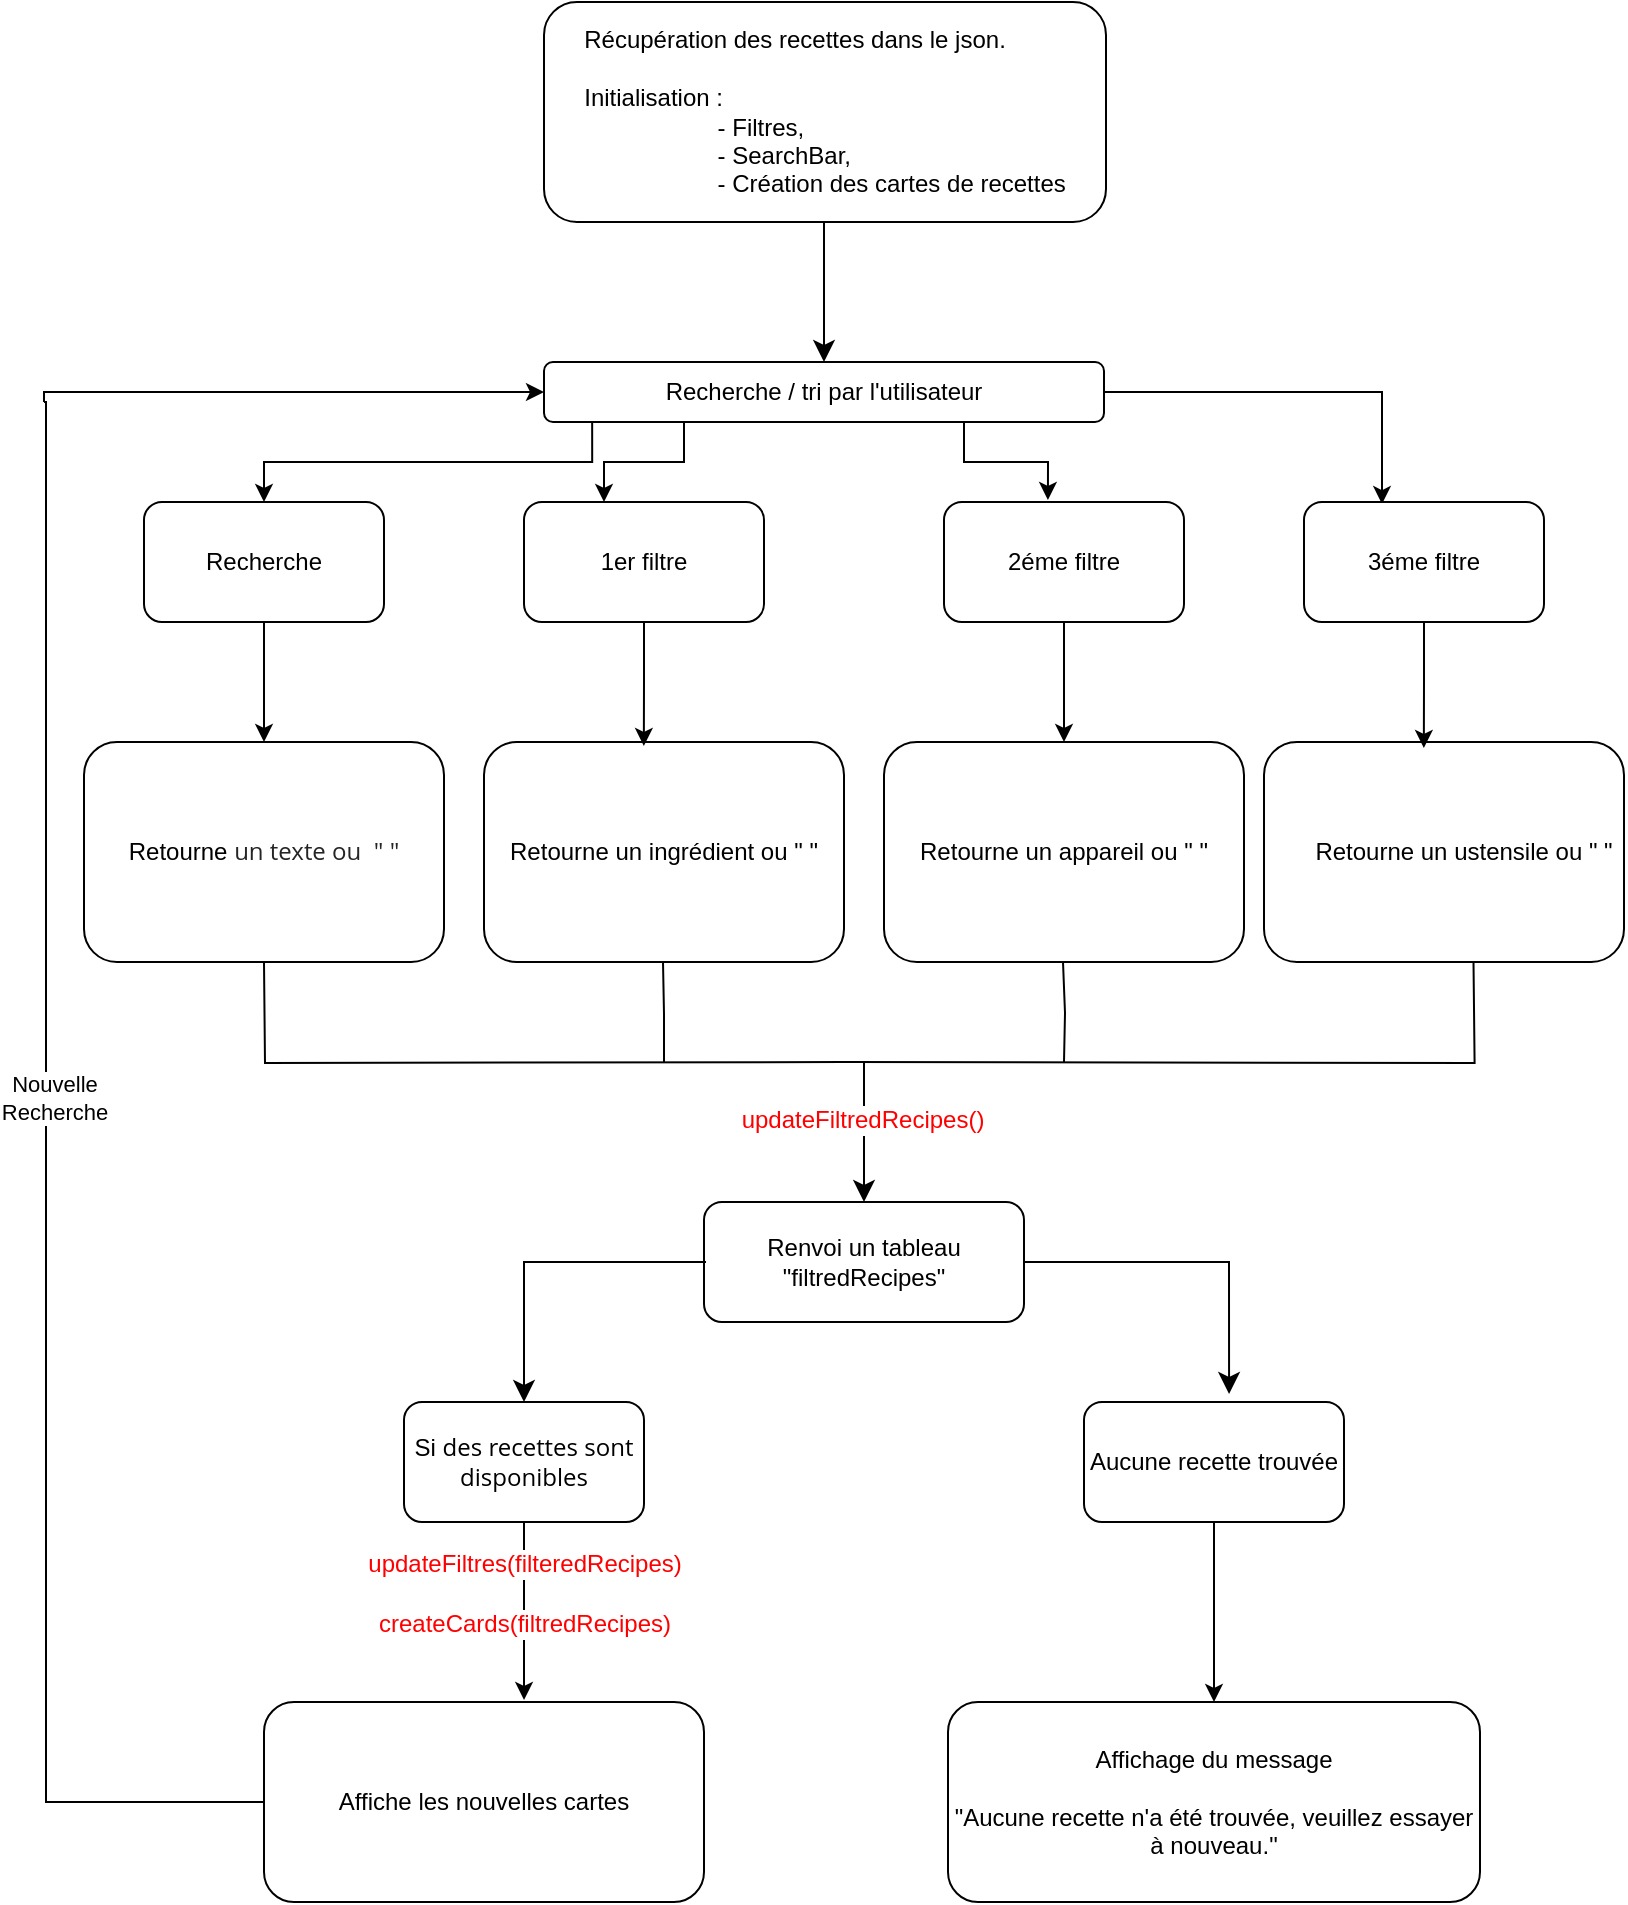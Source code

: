 <mxfile version="22.1.8" type="github">
  <diagram id="C5RBs43oDa-KdzZeNtuy" name="Page-1">
    <mxGraphModel dx="1434" dy="818" grid="1" gridSize="10" guides="1" tooltips="1" connect="1" arrows="1" fold="1" page="1" pageScale="1" pageWidth="827" pageHeight="1169" math="0" shadow="0">
      <root>
        <mxCell id="WIyWlLk6GJQsqaUBKTNV-0" />
        <mxCell id="WIyWlLk6GJQsqaUBKTNV-1" parent="WIyWlLk6GJQsqaUBKTNV-0" />
        <mxCell id="WIyWlLk6GJQsqaUBKTNV-3" value="&lt;div style=&quot;text-align: left;&quot;&gt;&lt;span style=&quot;background-color: initial;&quot;&gt;Récupération des recettes dans le json.&lt;/span&gt;&lt;/div&gt;&lt;div style=&quot;text-align: left;&quot;&gt;&lt;br&gt;&lt;/div&gt;&lt;div style=&quot;text-align: left;&quot;&gt;&lt;span style=&quot;background-color: initial;&quot;&gt;Initialisation :&lt;/span&gt;&lt;/div&gt;&lt;div style=&quot;text-align: left;&quot;&gt;&lt;span style=&quot;background-color: initial;&quot;&gt;&lt;span style=&quot;white-space: pre;&quot;&gt;&#x9;&lt;/span&gt;&lt;span style=&quot;white-space: pre;&quot;&gt;&#x9;&amp;nbsp;&lt;/span&gt;&amp;nbsp; &amp;nbsp;- Filtres,&lt;/span&gt;&lt;/div&gt;&lt;div style=&quot;text-align: left;&quot;&gt;&lt;span style=&quot;background-color: initial;&quot;&gt;&lt;span style=&quot;white-space: pre;&quot;&gt;&#x9;&lt;/span&gt;&lt;span style=&quot;white-space: pre;&quot;&gt;&#x9;&lt;/span&gt;&amp;nbsp; &amp;nbsp; - SearchBar,&lt;/span&gt;&lt;/div&gt;&lt;div style=&quot;text-align: left;&quot;&gt;&lt;span style=&quot;background-color: initial;&quot;&gt;&amp;nbsp; &amp;nbsp; &lt;span style=&quot;white-space: pre;&quot;&gt;&#x9;&lt;span style=&quot;white-space: pre;&quot;&gt;&#x9;&lt;/span&gt; &lt;/span&gt;&amp;nbsp; &amp;nbsp;- Création des cartes de recettes&lt;/span&gt;&lt;/div&gt;" style="rounded=1;whiteSpace=wrap;html=1;fontSize=12;glass=0;strokeWidth=1;shadow=0;" parent="WIyWlLk6GJQsqaUBKTNV-1" vertex="1">
          <mxGeometry x="280" y="20" width="281" height="110" as="geometry" />
        </mxCell>
        <mxCell id="qMH8XspB-D8r9Ep7mu-I-17" style="edgeStyle=orthogonalEdgeStyle;rounded=0;orthogonalLoop=1;jettySize=auto;html=1;exitX=1;exitY=0.5;exitDx=0;exitDy=0;entryX=0.325;entryY=0.017;entryDx=0;entryDy=0;entryPerimeter=0;" edge="1" parent="WIyWlLk6GJQsqaUBKTNV-1" source="qMH8XspB-D8r9Ep7mu-I-3" target="qMH8XspB-D8r9Ep7mu-I-11">
          <mxGeometry relative="1" as="geometry">
            <mxPoint x="640" y="215" as="targetPoint" />
          </mxGeometry>
        </mxCell>
        <mxCell id="qMH8XspB-D8r9Ep7mu-I-83" style="edgeStyle=orthogonalEdgeStyle;rounded=0;orthogonalLoop=1;jettySize=auto;html=1;entryX=0;entryY=0.5;entryDx=0;entryDy=0;" edge="1" parent="WIyWlLk6GJQsqaUBKTNV-1" target="qMH8XspB-D8r9Ep7mu-I-3">
          <mxGeometry relative="1" as="geometry">
            <mxPoint x="260" y="200" as="targetPoint" />
            <mxPoint x="30" y="220" as="sourcePoint" />
            <Array as="points">
              <mxPoint x="30" y="215" />
            </Array>
          </mxGeometry>
        </mxCell>
        <mxCell id="qMH8XspB-D8r9Ep7mu-I-3" value="Recherche / tri par l&#39;utilisateur" style="rounded=1;whiteSpace=wrap;html=1;" vertex="1" parent="WIyWlLk6GJQsqaUBKTNV-1">
          <mxGeometry x="280" y="200" width="280" height="30" as="geometry" />
        </mxCell>
        <mxCell id="qMH8XspB-D8r9Ep7mu-I-5" value="" style="edgeStyle=elbowEdgeStyle;elbow=horizontal;endArrow=classic;html=1;curved=0;rounded=0;endSize=8;startSize=8;entryX=0.5;entryY=0;entryDx=0;entryDy=0;" edge="1" parent="WIyWlLk6GJQsqaUBKTNV-1" source="WIyWlLk6GJQsqaUBKTNV-3" target="qMH8XspB-D8r9Ep7mu-I-3">
          <mxGeometry width="50" height="50" relative="1" as="geometry">
            <mxPoint x="370" y="200" as="sourcePoint" />
            <mxPoint x="420" y="150" as="targetPoint" />
            <Array as="points" />
          </mxGeometry>
        </mxCell>
        <mxCell id="qMH8XspB-D8r9Ep7mu-I-27" style="edgeStyle=orthogonalEdgeStyle;rounded=0;orthogonalLoop=1;jettySize=auto;html=1;exitX=0.5;exitY=1;exitDx=0;exitDy=0;entryX=0.5;entryY=0;entryDx=0;entryDy=0;" edge="1" parent="WIyWlLk6GJQsqaUBKTNV-1" source="qMH8XspB-D8r9Ep7mu-I-7" target="qMH8XspB-D8r9Ep7mu-I-25">
          <mxGeometry relative="1" as="geometry" />
        </mxCell>
        <mxCell id="qMH8XspB-D8r9Ep7mu-I-74" style="edgeStyle=orthogonalEdgeStyle;rounded=0;orthogonalLoop=1;jettySize=auto;html=1;exitX=0.086;exitY=1;exitDx=0;exitDy=0;exitPerimeter=0;entryX=0.5;entryY=0;entryDx=0;entryDy=0;" edge="1" parent="WIyWlLk6GJQsqaUBKTNV-1" source="qMH8XspB-D8r9Ep7mu-I-3" target="qMH8XspB-D8r9Ep7mu-I-7">
          <mxGeometry relative="1" as="geometry">
            <mxPoint x="140" y="260" as="targetPoint" />
          </mxGeometry>
        </mxCell>
        <mxCell id="qMH8XspB-D8r9Ep7mu-I-7" value="" style="rounded=1;whiteSpace=wrap;html=1;" vertex="1" parent="WIyWlLk6GJQsqaUBKTNV-1">
          <mxGeometry x="80" y="270" width="120" height="60" as="geometry" />
        </mxCell>
        <mxCell id="qMH8XspB-D8r9Ep7mu-I-8" value="Recherche" style="text;html=1;strokeColor=none;fillColor=none;align=center;verticalAlign=middle;whiteSpace=wrap;rounded=0;" vertex="1" parent="WIyWlLk6GJQsqaUBKTNV-1">
          <mxGeometry x="110" y="285" width="60" height="30" as="geometry" />
        </mxCell>
        <mxCell id="qMH8XspB-D8r9Ep7mu-I-9" value="1er filtre" style="rounded=1;whiteSpace=wrap;html=1;" vertex="1" parent="WIyWlLk6GJQsqaUBKTNV-1">
          <mxGeometry x="270" y="270" width="120" height="60" as="geometry" />
        </mxCell>
        <mxCell id="qMH8XspB-D8r9Ep7mu-I-35" style="edgeStyle=orthogonalEdgeStyle;rounded=0;orthogonalLoop=1;jettySize=auto;html=1;exitX=0.5;exitY=1;exitDx=0;exitDy=0;entryX=0.5;entryY=0;entryDx=0;entryDy=0;" edge="1" parent="WIyWlLk6GJQsqaUBKTNV-1" source="qMH8XspB-D8r9Ep7mu-I-10" target="qMH8XspB-D8r9Ep7mu-I-29">
          <mxGeometry relative="1" as="geometry" />
        </mxCell>
        <mxCell id="qMH8XspB-D8r9Ep7mu-I-10" value="2éme filtre" style="rounded=1;whiteSpace=wrap;html=1;" vertex="1" parent="WIyWlLk6GJQsqaUBKTNV-1">
          <mxGeometry x="480" y="270" width="120" height="60" as="geometry" />
        </mxCell>
        <mxCell id="qMH8XspB-D8r9Ep7mu-I-11" value="3éme filtre" style="rounded=1;whiteSpace=wrap;html=1;" vertex="1" parent="WIyWlLk6GJQsqaUBKTNV-1">
          <mxGeometry x="660" y="270" width="120" height="60" as="geometry" />
        </mxCell>
        <mxCell id="qMH8XspB-D8r9Ep7mu-I-14" style="edgeStyle=orthogonalEdgeStyle;rounded=0;orthogonalLoop=1;jettySize=auto;html=1;exitX=0.25;exitY=1;exitDx=0;exitDy=0;" edge="1" parent="WIyWlLk6GJQsqaUBKTNV-1" source="qMH8XspB-D8r9Ep7mu-I-3">
          <mxGeometry relative="1" as="geometry">
            <mxPoint x="310" y="270" as="targetPoint" />
            <Array as="points">
              <mxPoint x="350" y="250" />
              <mxPoint x="310" y="250" />
              <mxPoint x="310" y="270" />
            </Array>
          </mxGeometry>
        </mxCell>
        <mxCell id="qMH8XspB-D8r9Ep7mu-I-15" style="edgeStyle=orthogonalEdgeStyle;rounded=0;orthogonalLoop=1;jettySize=auto;html=1;exitX=0.75;exitY=1;exitDx=0;exitDy=0;entryX=0.433;entryY=-0.017;entryDx=0;entryDy=0;entryPerimeter=0;" edge="1" parent="WIyWlLk6GJQsqaUBKTNV-1" source="qMH8XspB-D8r9Ep7mu-I-3" target="qMH8XspB-D8r9Ep7mu-I-10">
          <mxGeometry relative="1" as="geometry" />
        </mxCell>
        <mxCell id="qMH8XspB-D8r9Ep7mu-I-21" value="Affiche les nouvelles cartes" style="rounded=1;whiteSpace=wrap;html=1;" vertex="1" parent="WIyWlLk6GJQsqaUBKTNV-1">
          <mxGeometry x="140" y="870" width="220" height="100" as="geometry" />
        </mxCell>
        <mxCell id="qMH8XspB-D8r9Ep7mu-I-22" value="Affichage du message&lt;br&gt;&amp;nbsp;&lt;br&gt;&quot;Aucune recette n&#39;a été trouvée, veuillez essayer à nouveau.&lt;span style=&quot;background-color: initial;&quot;&gt;&quot;&lt;/span&gt;" style="rounded=1;whiteSpace=wrap;html=1;" vertex="1" parent="WIyWlLk6GJQsqaUBKTNV-1">
          <mxGeometry x="482" y="870" width="266" height="100" as="geometry" />
        </mxCell>
        <mxCell id="qMH8XspB-D8r9Ep7mu-I-23" value="Renvoi un tableau &quot;filtredRecipes&quot;" style="rounded=1;whiteSpace=wrap;html=1;" vertex="1" parent="WIyWlLk6GJQsqaUBKTNV-1">
          <mxGeometry x="360" y="620" width="160" height="60" as="geometry" />
        </mxCell>
        <mxCell id="qMH8XspB-D8r9Ep7mu-I-25" value="&lt;font style=&quot;font-size: 12px;&quot;&gt;Retourne&amp;nbsp;&lt;span style=&quot;box-sizing: inherit; color: rgb(37, 37, 37); font-family: &amp;quot;Open Sans&amp;quot;, sans-serif; cursor: auto;&quot; id=&quot;output-word~0~1&quot; data-segment-position=&quot;1&quot;&gt;un &lt;/span&gt;&lt;span style=&quot;box-sizing: inherit; color: rgb(37, 37, 37); font-family: &amp;quot;Open Sans&amp;quot;, sans-serif; cursor: auto;&quot; id=&quot;output-word~0~2&quot; data-segment-position=&quot;2&quot;&gt;texte &lt;/span&gt;&lt;span style=&quot;box-sizing: inherit; color: rgb(37, 37, 37); font-family: &amp;quot;Open Sans&amp;quot;, sans-serif; cursor: auto;&quot; id=&quot;output-word~0~3&quot; data-segment-position=&quot;3&quot;&gt;ou&amp;nbsp;&amp;nbsp;&lt;/span&gt;&lt;span style=&quot;box-sizing: inherit; color: rgb(37, 37, 37); font-family: &amp;quot;Open Sans&amp;quot;, sans-serif; cursor: auto;&quot; id=&quot;output-word~0~4&quot; data-segment-position=&quot;4&quot;&gt;&quot; &quot;&lt;/span&gt;&lt;/font&gt;" style="rounded=1;whiteSpace=wrap;html=1;align=center;" vertex="1" parent="WIyWlLk6GJQsqaUBKTNV-1">
          <mxGeometry x="50" y="390" width="180" height="110" as="geometry" />
        </mxCell>
        <mxCell id="qMH8XspB-D8r9Ep7mu-I-28" value="&lt;div style=&quot;text-indent: -25.667px;&quot;&gt;&lt;br&gt;&lt;/div&gt;" style="rounded=1;whiteSpace=wrap;html=1;" vertex="1" parent="WIyWlLk6GJQsqaUBKTNV-1">
          <mxGeometry x="250" y="390" width="180" height="110" as="geometry" />
        </mxCell>
        <mxCell id="qMH8XspB-D8r9Ep7mu-I-29" value="" style="rounded=1;whiteSpace=wrap;html=1;" vertex="1" parent="WIyWlLk6GJQsqaUBKTNV-1">
          <mxGeometry x="450" y="390" width="180" height="110" as="geometry" />
        </mxCell>
        <mxCell id="qMH8XspB-D8r9Ep7mu-I-30" value="" style="rounded=1;whiteSpace=wrap;html=1;" vertex="1" parent="WIyWlLk6GJQsqaUBKTNV-1">
          <mxGeometry x="640" y="390" width="180" height="110" as="geometry" />
        </mxCell>
        <mxCell id="qMH8XspB-D8r9Ep7mu-I-31" value="Retourne un ingrédient ou &quot; &quot;" style="text;html=1;strokeColor=none;fillColor=none;align=center;verticalAlign=middle;whiteSpace=wrap;rounded=0;" vertex="1" parent="WIyWlLk6GJQsqaUBKTNV-1">
          <mxGeometry x="260" y="415" width="160" height="60" as="geometry" />
        </mxCell>
        <mxCell id="qMH8XspB-D8r9Ep7mu-I-32" value="Retourne un appareil ou &quot; &quot;" style="text;html=1;strokeColor=none;fillColor=none;align=center;verticalAlign=middle;whiteSpace=wrap;rounded=0;" vertex="1" parent="WIyWlLk6GJQsqaUBKTNV-1">
          <mxGeometry x="460" y="410" width="160" height="70" as="geometry" />
        </mxCell>
        <mxCell id="qMH8XspB-D8r9Ep7mu-I-33" value="Retourne un ustensile ou &quot; &quot;" style="text;html=1;strokeColor=none;fillColor=none;align=center;verticalAlign=middle;whiteSpace=wrap;rounded=0;" vertex="1" parent="WIyWlLk6GJQsqaUBKTNV-1">
          <mxGeometry x="660" y="405" width="160" height="80" as="geometry" />
        </mxCell>
        <mxCell id="qMH8XspB-D8r9Ep7mu-I-34" style="edgeStyle=orthogonalEdgeStyle;rounded=0;orthogonalLoop=1;jettySize=auto;html=1;exitX=0.5;exitY=1;exitDx=0;exitDy=0;entryX=0.444;entryY=0.018;entryDx=0;entryDy=0;entryPerimeter=0;" edge="1" parent="WIyWlLk6GJQsqaUBKTNV-1" source="qMH8XspB-D8r9Ep7mu-I-9" target="qMH8XspB-D8r9Ep7mu-I-28">
          <mxGeometry relative="1" as="geometry" />
        </mxCell>
        <mxCell id="qMH8XspB-D8r9Ep7mu-I-37" style="edgeStyle=orthogonalEdgeStyle;rounded=0;orthogonalLoop=1;jettySize=auto;html=1;exitX=0.5;exitY=1;exitDx=0;exitDy=0;entryX=0.444;entryY=0.027;entryDx=0;entryDy=0;entryPerimeter=0;" edge="1" parent="WIyWlLk6GJQsqaUBKTNV-1" source="qMH8XspB-D8r9Ep7mu-I-11" target="qMH8XspB-D8r9Ep7mu-I-30">
          <mxGeometry relative="1" as="geometry" />
        </mxCell>
        <mxCell id="qMH8XspB-D8r9Ep7mu-I-45" value="" style="endArrow=none;html=1;rounded=0;edgeStyle=orthogonalEdgeStyle;" edge="1" parent="WIyWlLk6GJQsqaUBKTNV-1">
          <mxGeometry width="50" height="50" relative="1" as="geometry">
            <mxPoint x="540" y="550" as="sourcePoint" />
            <mxPoint x="539.5" y="500" as="targetPoint" />
          </mxGeometry>
        </mxCell>
        <mxCell id="qMH8XspB-D8r9Ep7mu-I-46" value="" style="endArrow=none;html=1;rounded=0;edgeStyle=orthogonalEdgeStyle;" edge="1" parent="WIyWlLk6GJQsqaUBKTNV-1">
          <mxGeometry width="50" height="50" relative="1" as="geometry">
            <mxPoint x="340" y="550" as="sourcePoint" />
            <mxPoint x="339.5" y="500" as="targetPoint" />
            <Array as="points">
              <mxPoint x="340" y="526" />
              <mxPoint x="340" y="526" />
            </Array>
          </mxGeometry>
        </mxCell>
        <mxCell id="qMH8XspB-D8r9Ep7mu-I-48" value="" style="endArrow=none;html=1;rounded=0;edgeStyle=orthogonalEdgeStyle;" edge="1" parent="WIyWlLk6GJQsqaUBKTNV-1">
          <mxGeometry width="50" height="50" relative="1" as="geometry">
            <mxPoint x="430" y="550" as="sourcePoint" />
            <mxPoint x="744.75" y="500" as="targetPoint" />
          </mxGeometry>
        </mxCell>
        <mxCell id="qMH8XspB-D8r9Ep7mu-I-49" value="" style="endArrow=none;html=1;rounded=0;edgeStyle=orthogonalEdgeStyle;" edge="1" parent="WIyWlLk6GJQsqaUBKTNV-1">
          <mxGeometry width="50" height="50" relative="1" as="geometry">
            <mxPoint x="430" y="550" as="sourcePoint" />
            <mxPoint x="140" y="500" as="targetPoint" />
          </mxGeometry>
        </mxCell>
        <mxCell id="qMH8XspB-D8r9Ep7mu-I-55" value="" style="edgeStyle=segmentEdgeStyle;endArrow=classic;html=1;curved=0;rounded=0;endSize=8;startSize=8;" edge="1" parent="WIyWlLk6GJQsqaUBKTNV-1">
          <mxGeometry width="50" height="50" relative="1" as="geometry">
            <mxPoint x="440" y="550" as="sourcePoint" />
            <mxPoint x="440" y="620" as="targetPoint" />
          </mxGeometry>
        </mxCell>
        <mxCell id="qMH8XspB-D8r9Ep7mu-I-88" value="&lt;font color=&quot;#ff0000&quot; style=&quot;font-size: 12px;&quot;&gt;updateFiltredRecipes()&lt;/font&gt;" style="edgeLabel;html=1;align=center;verticalAlign=middle;resizable=0;points=[];" vertex="1" connectable="0" parent="qMH8XspB-D8r9Ep7mu-I-55">
          <mxGeometry x="-0.171" y="-1" relative="1" as="geometry">
            <mxPoint as="offset" />
          </mxGeometry>
        </mxCell>
        <mxCell id="qMH8XspB-D8r9Ep7mu-I-57" value="" style="edgeStyle=elbowEdgeStyle;elbow=vertical;endArrow=classic;html=1;curved=0;rounded=0;endSize=8;startSize=8;entryX=0.5;entryY=0;entryDx=0;entryDy=0;" edge="1" parent="WIyWlLk6GJQsqaUBKTNV-1" target="qMH8XspB-D8r9Ep7mu-I-59">
          <mxGeometry width="50" height="50" relative="1" as="geometry">
            <mxPoint x="361" y="650" as="sourcePoint" />
            <mxPoint x="270" y="710" as="targetPoint" />
            <Array as="points">
              <mxPoint x="310" y="650" />
            </Array>
          </mxGeometry>
        </mxCell>
        <mxCell id="qMH8XspB-D8r9Ep7mu-I-59" value="&lt;font style=&quot;font-size: 12px;&quot;&gt;Si &lt;span style=&quot;box-sizing: inherit; font-family: &amp;quot;Open Sans&amp;quot;, sans-serif; text-align: start; cursor: auto;&quot; id=&quot;output-word~0~1&quot; data-segment-position=&quot;1&quot;&gt;des &lt;/span&gt;&lt;span style=&quot;box-sizing: inherit; font-family: &amp;quot;Open Sans&amp;quot;, sans-serif; text-align: start; cursor: auto;&quot; id=&quot;output-word~0~2&quot; data-segment-position=&quot;2&quot;&gt;recettes &lt;/span&gt;&lt;span style=&quot;box-sizing: inherit; font-family: &amp;quot;Open Sans&amp;quot;, sans-serif; text-align: start; cursor: auto;&quot; id=&quot;output-word~0~3&quot; data-segment-position=&quot;3&quot;&gt;sont &lt;/span&gt;&lt;span style=&quot;box-sizing: inherit; font-family: &amp;quot;Open Sans&amp;quot;, sans-serif; text-align: start; cursor: auto;&quot; id=&quot;output-word~0~4&quot; data-segment-position=&quot;4&quot;&gt;disponibles&lt;/span&gt;&lt;/font&gt;" style="rounded=1;whiteSpace=wrap;html=1;" vertex="1" parent="WIyWlLk6GJQsqaUBKTNV-1">
          <mxGeometry x="210" y="720" width="120" height="60" as="geometry" />
        </mxCell>
        <mxCell id="qMH8XspB-D8r9Ep7mu-I-65" style="edgeStyle=orthogonalEdgeStyle;rounded=0;orthogonalLoop=1;jettySize=auto;html=1;exitX=0.5;exitY=1;exitDx=0;exitDy=0;entryX=0.5;entryY=0;entryDx=0;entryDy=0;" edge="1" parent="WIyWlLk6GJQsqaUBKTNV-1" source="qMH8XspB-D8r9Ep7mu-I-61" target="qMH8XspB-D8r9Ep7mu-I-22">
          <mxGeometry relative="1" as="geometry" />
        </mxCell>
        <mxCell id="qMH8XspB-D8r9Ep7mu-I-61" value="Aucune recette trouvée" style="rounded=1;whiteSpace=wrap;html=1;" vertex="1" parent="WIyWlLk6GJQsqaUBKTNV-1">
          <mxGeometry x="550" y="720" width="130" height="60" as="geometry" />
        </mxCell>
        <mxCell id="qMH8XspB-D8r9Ep7mu-I-62" value="" style="edgeStyle=segmentEdgeStyle;endArrow=classic;html=1;curved=0;rounded=0;endSize=8;startSize=8;exitX=1;exitY=0.5;exitDx=0;exitDy=0;entryX=0.558;entryY=-0.067;entryDx=0;entryDy=0;entryPerimeter=0;" edge="1" parent="WIyWlLk6GJQsqaUBKTNV-1" source="qMH8XspB-D8r9Ep7mu-I-23" target="qMH8XspB-D8r9Ep7mu-I-61">
          <mxGeometry width="50" height="50" relative="1" as="geometry">
            <mxPoint x="390" y="690" as="sourcePoint" />
            <mxPoint x="440" y="640" as="targetPoint" />
          </mxGeometry>
        </mxCell>
        <mxCell id="qMH8XspB-D8r9Ep7mu-I-71" style="edgeStyle=orthogonalEdgeStyle;rounded=0;orthogonalLoop=1;jettySize=auto;html=1;exitX=0.5;exitY=1;exitDx=0;exitDy=0;entryX=0.591;entryY=-0.01;entryDx=0;entryDy=0;entryPerimeter=0;" edge="1" parent="WIyWlLk6GJQsqaUBKTNV-1" source="qMH8XspB-D8r9Ep7mu-I-59" target="qMH8XspB-D8r9Ep7mu-I-21">
          <mxGeometry relative="1" as="geometry" />
        </mxCell>
        <mxCell id="qMH8XspB-D8r9Ep7mu-I-89" value="&lt;font color=&quot;#ff0000&quot; style=&quot;font-size: 12px;&quot;&gt;updateFiltres(filteredRecipes)&lt;/font&gt;" style="edgeLabel;html=1;align=center;verticalAlign=middle;resizable=0;points=[];" vertex="1" connectable="0" parent="qMH8XspB-D8r9Ep7mu-I-71">
          <mxGeometry x="-0.528" relative="1" as="geometry">
            <mxPoint as="offset" />
          </mxGeometry>
        </mxCell>
        <mxCell id="qMH8XspB-D8r9Ep7mu-I-90" value="&lt;font color=&quot;#ff0000&quot; style=&quot;font-size: 12px;&quot;&gt;createCards(filtredRecipes)&lt;/font&gt;" style="edgeLabel;html=1;align=center;verticalAlign=middle;resizable=0;points=[];" vertex="1" connectable="0" parent="qMH8XspB-D8r9Ep7mu-I-71">
          <mxGeometry x="0.146" relative="1" as="geometry">
            <mxPoint as="offset" />
          </mxGeometry>
        </mxCell>
        <mxCell id="qMH8XspB-D8r9Ep7mu-I-82" value="" style="endArrow=none;html=1;rounded=0;edgeStyle=orthogonalEdgeStyle;exitX=0;exitY=0.5;exitDx=0;exitDy=0;" edge="1" parent="WIyWlLk6GJQsqaUBKTNV-1" source="qMH8XspB-D8r9Ep7mu-I-21">
          <mxGeometry width="50" height="50" relative="1" as="geometry">
            <mxPoint x="40" y="910" as="sourcePoint" />
            <mxPoint x="30" y="220" as="targetPoint" />
            <Array as="points">
              <mxPoint x="31" y="920" />
            </Array>
          </mxGeometry>
        </mxCell>
        <mxCell id="qMH8XspB-D8r9Ep7mu-I-87" value="Nouvelle&lt;br&gt;Recherche" style="edgeLabel;html=1;align=center;verticalAlign=middle;resizable=0;points=[];" vertex="1" connectable="0" parent="qMH8XspB-D8r9Ep7mu-I-82">
          <mxGeometry x="0.14" y="-4" relative="1" as="geometry">
            <mxPoint as="offset" />
          </mxGeometry>
        </mxCell>
      </root>
    </mxGraphModel>
  </diagram>
</mxfile>
